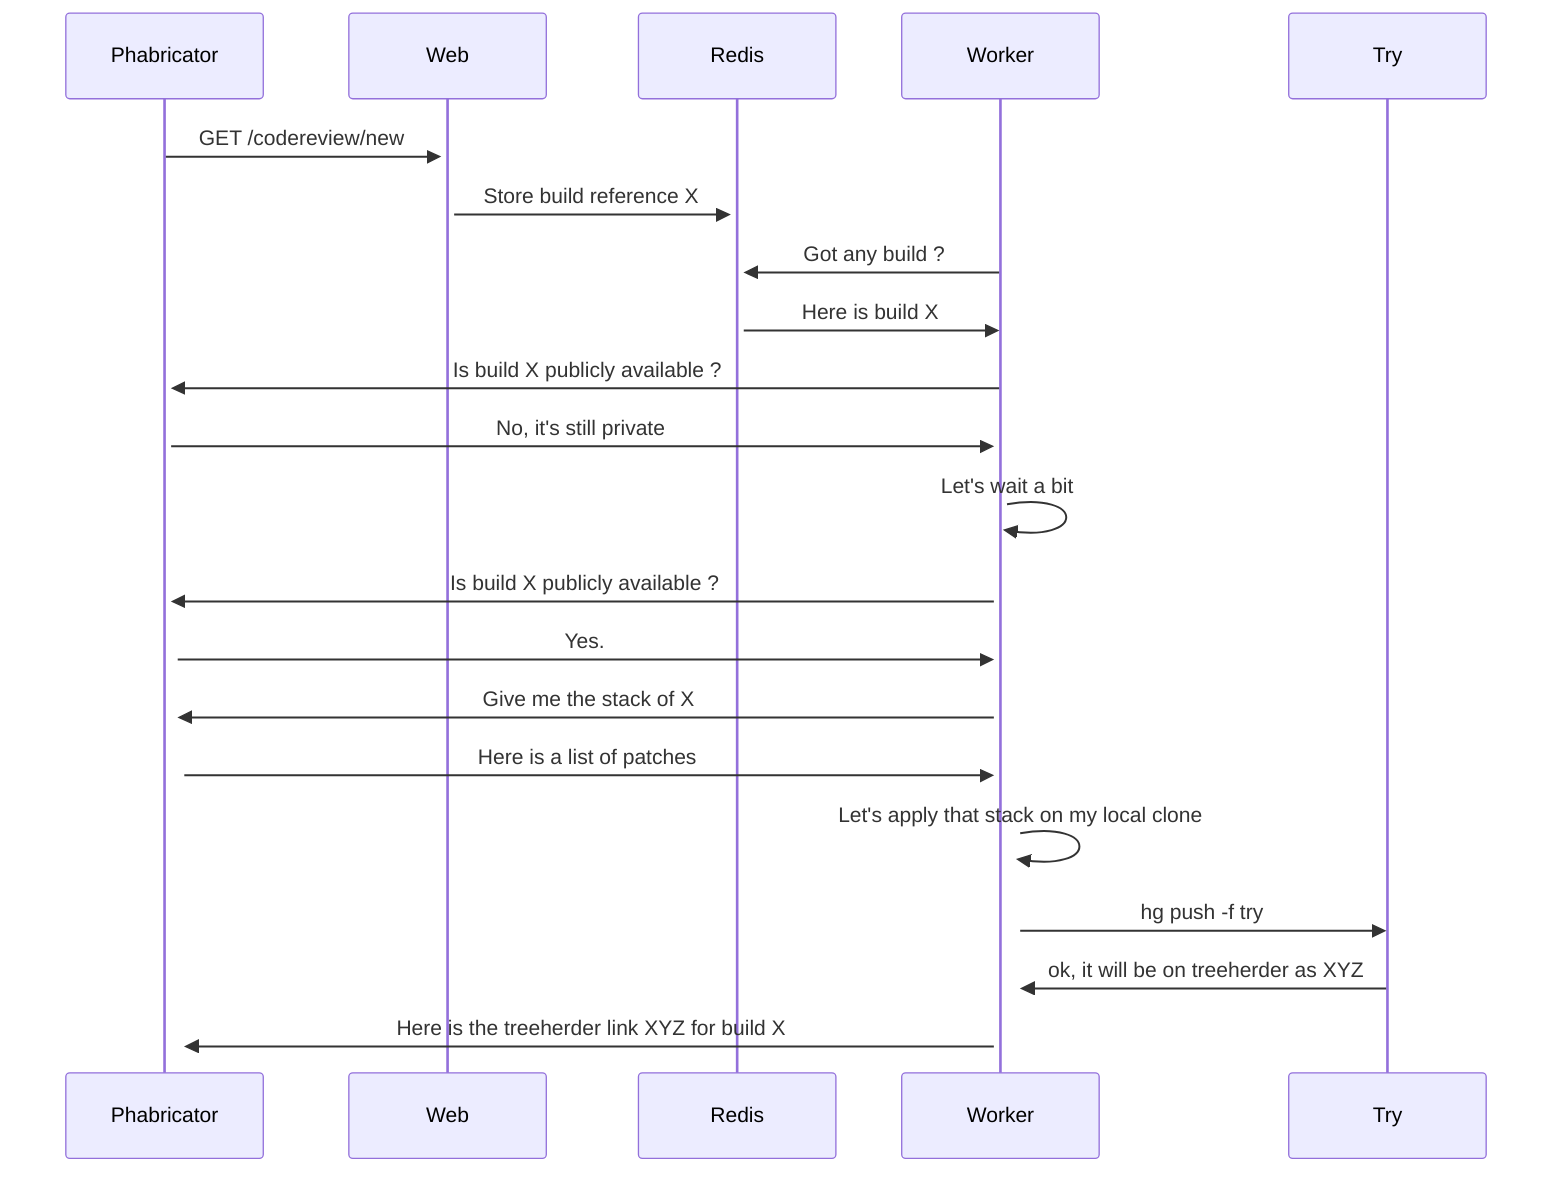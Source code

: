 sequenceDiagram

  Phabricator->>+Web: GET /codereview/new
  Web->>+Redis: Store build reference X
  Worker->>Redis: Got any build ?
  Redis->>Worker: Here is build X
  Worker->>+Phabricator: Is build X publicly available ?
  Phabricator->>+Worker: No, it's still private
  Worker->>Worker: Let's wait a bit
  Worker->>+Phabricator: Is build X publicly available ?
  Phabricator->>+Worker: Yes.
  Worker->>+Phabricator: Give me the stack of X
  Phabricator->>+Worker: Here is a list of patches
  Worker->>Worker: Let's apply that stack on my local clone
  Worker->>Try: hg push -f try
  Try->>Worker: ok, it will be on treeherder as XYZ
  Worker->>Phabricator: Here is the treeherder link XYZ for build X